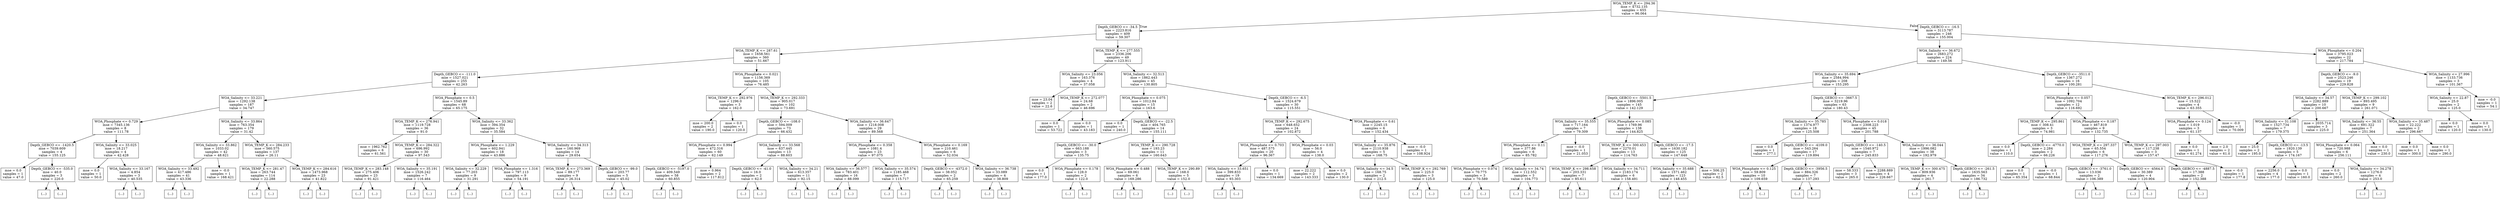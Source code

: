 digraph Tree {
node [shape=box] ;
0 [label="WOA_TEMP_K <= 294.36\nmse = 4732.135\nsamples = 655\nvalue = 96.064"] ;
1 [label="Depth_GEBCO <= -34.5\nmse = 2223.816\nsamples = 409\nvalue = 59.307"] ;
0 -> 1 [labeldistance=2.5, labelangle=45, headlabel="True"] ;
2 [label="WOA_TEMP_K <= 287.61\nmse = 1658.561\nsamples = 360\nvalue = 51.667"] ;
1 -> 2 ;
3 [label="Depth_GEBCO <= -111.0\nmse = 1527.021\nsamples = 255\nvalue = 42.263"] ;
2 -> 3 ;
4 [label="WOA_Salinity <= 33.221\nmse = 1292.138\nsamples = 187\nvalue = 34.747"] ;
3 -> 4 ;
5 [label="WOA_Phosphate <= 0.729\nmse = 7345.136\nsamples = 8\nvalue = 111.78"] ;
4 -> 5 ;
6 [label="Depth_GEBCO <= -1420.5\nmse = 7039.609\nsamples = 4\nvalue = 155.125"] ;
5 -> 6 ;
7 [label="mse = 0.0\nsamples = 1\nvalue = 47.0"] ;
6 -> 7 ;
8 [label="Depth_GEBCO <= -535.0\nmse = 40.0\nsamples = 3\nvalue = 220.0"] ;
6 -> 8 ;
9 [label="(...)"] ;
8 -> 9 ;
10 [label="(...)"] ;
8 -> 10 ;
11 [label="WOA_Salinity <= 33.025\nmse = 18.217\nsamples = 4\nvalue = 42.428"] ;
5 -> 11 ;
12 [label="mse = 0.0\nsamples = 1\nvalue = 50.0"] ;
11 -> 12 ;
13 [label="WOA_Salinity <= 33.167\nmse = 4.854\nsamples = 3\nvalue = 40.535"] ;
11 -> 13 ;
14 [label="(...)"] ;
13 -> 14 ;
15 [label="(...)"] ;
13 -> 15 ;
16 [label="WOA_Salinity <= 33.864\nmse = 763.354\nsamples = 179\nvalue = 31.42"] ;
4 -> 16 ;
17 [label="WOA_Salinity <= 33.862\nmse = 1033.02\nsamples = 42\nvalue = 48.621"] ;
16 -> 17 ;
18 [label="WOA_Salinity <= 33.492\nmse = 417.486\nsamples = 41\nvalue = 43.336"] ;
17 -> 18 ;
19 [label="(...)"] ;
18 -> 19 ;
34 [label="(...)"] ;
18 -> 34 ;
95 [label="mse = -0.0\nsamples = 1\nvalue = 168.421"] ;
17 -> 95 ;
96 [label="WOA_TEMP_K <= 284.233\nmse = 560.575\nsamples = 137\nvalue = 26.11"] ;
16 -> 96 ;
97 [label="WOA_TEMP_K <= 281.47\nmse = 263.744\nsamples = 114\nvalue = 22.288"] ;
96 -> 97 ;
98 [label="(...)"] ;
97 -> 98 ;
185 [label="(...)"] ;
97 -> 185 ;
254 [label="WOA_TEMP_K <= 284.616\nmse = 1473.968\nsamples = 23\nvalue = 41.822"] ;
96 -> 254 ;
255 [label="(...)"] ;
254 -> 255 ;
256 [label="(...)"] ;
254 -> 256 ;
291 [label="WOA_Phosphate <= 0.5\nmse = 1545.89\nsamples = 68\nvalue = 65.175"] ;
3 -> 291 ;
292 [label="WOA_TEMP_K <= 276.941\nmse = 1119.728\nsamples = 36\nvalue = 91.0"] ;
291 -> 292 ;
293 [label="mse = 1962.762\nsamples = 6\nvalue = 61.561"] ;
292 -> 293 ;
294 [label="WOA_TEMP_K <= 284.322\nmse = 696.992\nsamples = 30\nvalue = 97.543"] ;
292 -> 294 ;
295 [label="WOA_TEMP_K <= 283.148\nmse = 275.406\nsamples = 23\nvalue = 91.421"] ;
294 -> 295 ;
296 [label="(...)"] ;
295 -> 296 ;
321 [label="(...)"] ;
295 -> 321 ;
324 [label="WOA_Salinity <= 35.191\nmse = 1526.242\nsamples = 7\nvalue = 116.464"] ;
294 -> 324 ;
325 [label="(...)"] ;
324 -> 325 ;
336 [label="(...)"] ;
324 -> 336 ;
337 [label="WOA_Salinity <= 33.362\nmse = 394.354\nsamples = 32\nvalue = 35.584"] ;
291 -> 337 ;
338 [label="WOA_Phosphate <= 1.229\nmse = 602.941\nsamples = 18\nvalue = 43.886"] ;
337 -> 338 ;
339 [label="WOA_Salinity <= 32.229\nmse = 77.203\nsamples = 9\nvalue = 31.291"] ;
338 -> 339 ;
340 [label="(...)"] ;
339 -> 340 ;
341 [label="(...)"] ;
339 -> 341 ;
342 [label="WOA_Phosphate <= 1.316\nmse = 797.113\nsamples = 9\nvalue = 54.191"] ;
338 -> 342 ;
343 [label="(...)"] ;
342 -> 343 ;
344 [label="(...)"] ;
342 -> 344 ;
347 [label="WOA_Salinity <= 34.313\nmse = 160.969\nsamples = 14\nvalue = 29.654"] ;
337 -> 347 ;
348 [label="WOA_TEMP_K <= 273.369\nmse = 89.177\nsamples = 9\nvalue = 26.314"] ;
347 -> 348 ;
349 [label="(...)"] ;
348 -> 349 ;
360 [label="(...)"] ;
348 -> 360 ;
363 [label="Depth_GEBCO <= -99.0\nmse = 203.77\nsamples = 5\nvalue = 45.02"] ;
347 -> 363 ;
364 [label="(...)"] ;
363 -> 364 ;
367 [label="(...)"] ;
363 -> 367 ;
372 [label="WOA_Phosphate <= 0.021\nmse = 1156.369\nsamples = 105\nvalue = 76.485"] ;
2 -> 372 ;
373 [label="WOA_TEMP_K <= 292.976\nmse = 1296.0\nsamples = 3\nvalue = 162.0"] ;
372 -> 373 ;
374 [label="mse = 200.0\nsamples = 2\nvalue = 190.0"] ;
373 -> 374 ;
375 [label="mse = 0.0\nsamples = 1\nvalue = 120.0"] ;
373 -> 375 ;
376 [label="WOA_TEMP_K <= 292.333\nmse = 905.017\nsamples = 102\nvalue = 73.691"] ;
372 -> 376 ;
377 [label="Depth_GEBCO <= -108.0\nmse = 594.009\nsamples = 73\nvalue = 66.432"] ;
376 -> 377 ;
378 [label="WOA_Phosphate <= 0.994\nmse = 472.316\nsamples = 60\nvalue = 62.149"] ;
377 -> 378 ;
379 [label="Depth_GEBCO <= -5197.0\nmse = 409.549\nsamples = 58\nvalue = 60.855"] ;
378 -> 379 ;
380 [label="(...)"] ;
379 -> 380 ;
381 [label="(...)"] ;
379 -> 381 ;
478 [label="mse = 0.964\nsamples = 2\nvalue = 117.812"] ;
378 -> 478 ;
479 [label="WOA_Salinity <= 33.568\nmse = 637.445\nsamples = 13\nvalue = 88.603"] ;
377 -> 479 ;
480 [label="Depth_GEBCO <= -41.0\nmse = 16.0\nsamples = 2\nvalue = 62.0"] ;
479 -> 480 ;
481 [label="(...)"] ;
480 -> 481 ;
482 [label="(...)"] ;
480 -> 482 ;
483 [label="WOA_Salinity <= 34.21\nmse = 613.357\nsamples = 11\nvalue = 92.15"] ;
479 -> 483 ;
484 [label="(...)"] ;
483 -> 484 ;
489 [label="(...)"] ;
483 -> 489 ;
500 [label="WOA_Salinity <= 36.647\nmse = 1218.008\nsamples = 29\nvalue = 89.568"] ;
376 -> 500 ;
501 [label="WOA_Phosphate <= 0.358\nmse = 1081.4\nsamples = 23\nvalue = 97.075"] ;
500 -> 501 ;
502 [label="WOA_Salinity <= 36.577\nmse = 783.401\nsamples = 16\nvalue = 88.099"] ;
501 -> 502 ;
503 [label="(...)"] ;
502 -> 503 ;
522 [label="(...)"] ;
502 -> 522 ;
533 [label="WOA_Salinity <= 35.574\nmse = 1185.468\nsamples = 7\nvalue = 115.717"] ;
501 -> 533 ;
534 [label="(...)"] ;
533 -> 534 ;
541 [label="(...)"] ;
533 -> 541 ;
544 [label="WOA_Phosphate <= 0.169\nmse = 210.461\nsamples = 6\nvalue = 52.034"] ;
500 -> 544 ;
545 [label="Depth_GEBCO <= -4372.0\nmse = 38.052\nsamples = 2\nvalue = 65.259"] ;
544 -> 545 ;
546 [label="(...)"] ;
545 -> 546 ;
547 [label="(...)"] ;
545 -> 547 ;
548 [label="WOA_Salinity <= 36.738\nmse = 33.089\nsamples = 4\nvalue = 38.809"] ;
544 -> 548 ;
549 [label="(...)"] ;
548 -> 549 ;
550 [label="(...)"] ;
548 -> 550 ;
555 [label="WOA_TEMP_K <= 277.555\nmse = 2336.206\nsamples = 49\nvalue = 123.911"] ;
1 -> 555 ;
556 [label="WOA_Salinity <= 23.056\nmse = 163.376\nsamples = 4\nvalue = 37.058"] ;
555 -> 556 ;
557 [label="mse = 23.04\nsamples = 2\nvalue = 22.6"] ;
556 -> 557 ;
558 [label="WOA_TEMP_K <= 272.077\nmse = 24.68\nsamples = 2\nvalue = 46.696"] ;
556 -> 558 ;
559 [label="mse = 0.0\nsamples = 1\nvalue = 53.722"] ;
558 -> 559 ;
560 [label="mse = 0.0\nsamples = 1\nvalue = 43.183"] ;
558 -> 560 ;
561 [label="WOA_Salinity <= 32.513\nmse = 1862.443\nsamples = 45\nvalue = 130.805"] ;
555 -> 561 ;
562 [label="WOA_Phosphate <= 0.075\nmse = 1012.84\nsamples = 15\nvalue = 163.6"] ;
561 -> 562 ;
563 [label="mse = 0.0\nsamples = 1\nvalue = 240.0"] ;
562 -> 563 ;
564 [label="Depth_GEBCO <= -22.5\nmse = 404.765\nsamples = 14\nvalue = 155.111"] ;
562 -> 564 ;
565 [label="Depth_GEBCO <= -30.0\nmse = 663.188\nsamples = 3\nvalue = 135.75"] ;
564 -> 565 ;
566 [label="mse = 0.0\nsamples = 1\nvalue = 177.0"] ;
565 -> 566 ;
567 [label="WOA_Phosphate <= 0.178\nmse = 128.0\nsamples = 2\nvalue = 122.0"] ;
565 -> 567 ;
568 [label="(...)"] ;
567 -> 568 ;
569 [label="(...)"] ;
567 -> 569 ;
570 [label="WOA_TEMP_K <= 290.728\nmse = 193.23\nsamples = 11\nvalue = 160.643"] ;
564 -> 570 ;
571 [label="WOA_Phosphate <= 0.488\nmse = 69.061\nsamples = 6\nvalue = 169.286"] ;
570 -> 571 ;
572 [label="(...)"] ;
571 -> 572 ;
577 [label="(...)"] ;
571 -> 577 ;
580 [label="WOA_TEMP_K <= 290.89\nmse = 168.0\nsamples = 5\nvalue = 152.0"] ;
570 -> 580 ;
581 [label="(...)"] ;
580 -> 581 ;
584 [label="(...)"] ;
580 -> 584 ;
589 [label="Depth_GEBCO <= -6.5\nmse = 1524.679\nsamples = 30\nvalue = 115.551"] ;
561 -> 589 ;
590 [label="WOA_TEMP_K <= 292.675\nmse = 648.652\nsamples = 24\nvalue = 102.872"] ;
589 -> 590 ;
591 [label="WOA_Phosphate <= 0.703\nmse = 487.575\nsamples = 20\nvalue = 96.367"] ;
590 -> 591 ;
592 [label="WOA_Salinity <= 33.651\nmse = 399.833\nsamples = 19\nvalue = 93.303"] ;
591 -> 592 ;
593 [label="(...)"] ;
592 -> 593 ;
602 [label="(...)"] ;
592 -> 602 ;
625 [label="mse = 0.0\nsamples = 1\nvalue = 134.669"] ;
591 -> 625 ;
626 [label="WOA_Phosphate <= 0.03\nmse = 56.0\nsamples = 4\nvalue = 138.0"] ;
590 -> 626 ;
627 [label="mse = 22.222\nsamples = 2\nvalue = 143.333"] ;
626 -> 627 ;
628 [label="mse = 0.0\nsamples = 2\nvalue = 130.0"] ;
626 -> 628 ;
629 [label="WOA_Phosphate <= 0.61\nmse = 2245.15\nsamples = 6\nvalue = 152.434"] ;
589 -> 629 ;
630 [label="WOA_Salinity <= 35.876\nmse = 2110.938\nsamples = 5\nvalue = 168.75"] ;
629 -> 630 ;
631 [label="WOA_Salinity <= 34.5\nmse = 168.75\nsamples = 2\nvalue = 212.5"] ;
630 -> 631 ;
632 [label="(...)"] ;
631 -> 632 ;
633 [label="(...)"] ;
631 -> 633 ;
634 [label="WOA_TEMP_K <= 292.769\nmse = 225.0\nsamples = 3\nvalue = 125.0"] ;
630 -> 634 ;
635 [label="(...)"] ;
634 -> 635 ;
638 [label="(...)"] ;
634 -> 638 ;
639 [label="mse = -0.0\nsamples = 1\nvalue = 108.924"] ;
629 -> 639 ;
640 [label="Depth_GEBCO <= -16.5\nmse = 3113.787\nsamples = 246\nvalue = 155.004"] ;
0 -> 640 [labeldistance=2.5, labelangle=-45, headlabel="False"] ;
641 [label="WOA_Salinity <= 36.672\nmse = 2683.272\nsamples = 224\nvalue = 149.56"] ;
640 -> 641 ;
642 [label="WOA_Salinity <= 35.694\nmse = 2584.994\nsamples = 208\nvalue = 153.295"] ;
641 -> 642 ;
643 [label="Depth_GEBCO <= -5501.5\nmse = 1896.005\nsamples = 145\nvalue = 142.129"] ;
642 -> 643 ;
644 [label="WOA_Salinity <= 35.555\nmse = 717.164\nsamples = 7\nvalue = 79.309"] ;
643 -> 644 ;
645 [label="WOA_Phosphate <= 0.11\nmse = 377.86\nsamples = 6\nvalue = 85.782"] ;
644 -> 645 ;
646 [label="WOA_Phosphate <= 0.074\nmse = 70.775\nsamples = 3\nvalue = 70.589"] ;
645 -> 646 ;
647 [label="(...)"] ;
646 -> 647 ;
650 [label="(...)"] ;
646 -> 650 ;
651 [label="WOA_Salinity <= 34.74\nmse = 112.552\nsamples = 3\nvalue = 104.773"] ;
645 -> 651 ;
652 [label="(...)"] ;
651 -> 652 ;
655 [label="(...)"] ;
651 -> 655 ;
656 [label="mse = -0.0\nsamples = 1\nvalue = 21.053"] ;
644 -> 656 ;
657 [label="WOA_Phosphate <= 0.085\nmse = 1769.96\nsamples = 138\nvalue = 144.825"] ;
643 -> 657 ;
658 [label="WOA_TEMP_K <= 300.453\nmse = 2270.01\nsamples = 13\nvalue = 114.763"] ;
657 -> 658 ;
659 [label="WOA_TEMP_K <= 298.658\nmse = 203.331\nsamples = 7\nvalue = 85.611"] ;
658 -> 659 ;
660 [label="(...)"] ;
659 -> 660 ;
671 [label="(...)"] ;
659 -> 671 ;
672 [label="WOA_Salinity <= 34.711\nmse = 2183.174\nsamples = 6\nvalue = 158.491"] ;
658 -> 672 ;
673 [label="(...)"] ;
672 -> 673 ;
680 [label="(...)"] ;
672 -> 680 ;
683 [label="Depth_GEBCO <= -17.5\nmse = 1630.182\nsamples = 125\nvalue = 147.648"] ;
657 -> 683 ;
684 [label="WOA_Salinity <= 35.688\nmse = 1571.462\nsamples = 123\nvalue = 148.455"] ;
683 -> 684 ;
685 [label="(...)"] ;
684 -> 685 ;
878 [label="(...)"] ;
684 -> 878 ;
881 [label="mse = 506.25\nsamples = 2\nvalue = 62.5"] ;
683 -> 881 ;
882 [label="Depth_GEBCO <= -3667.5\nmse = 3219.96\nsamples = 63\nvalue = 180.43"] ;
642 -> 882 ;
883 [label="WOA_Salinity <= 35.785\nmse = 1374.977\nsamples = 18\nvalue = 125.508"] ;
882 -> 883 ;
884 [label="mse = 0.0\nsamples = 1\nvalue = 277.1"] ;
883 -> 884 ;
885 [label="Depth_GEBCO <= -4109.0\nmse = 543.264\nsamples = 17\nvalue = 119.894"] ;
883 -> 885 ;
886 [label="WOA_Phosphate <= 0.125\nmse = 59.809\nsamples = 10\nvalue = 109.659"] ;
885 -> 886 ;
887 [label="(...)"] ;
886 -> 887 ;
900 [label="(...)"] ;
886 -> 900 ;
903 [label="Depth_GEBCO <= -3956.5\nmse = 884.326\nsamples = 7\nvalue = 137.293"] ;
885 -> 903 ;
904 [label="(...)"] ;
903 -> 904 ;
907 [label="(...)"] ;
903 -> 907 ;
916 [label="WOA_Phosphate <= 0.018\nmse = 2308.223\nsamples = 45\nvalue = 201.788"] ;
882 -> 916 ;
917 [label="Depth_GEBCO <= -140.5\nmse = 1540.972\nsamples = 7\nvalue = 245.833"] ;
916 -> 917 ;
918 [label="mse = 58.333\nsamples = 3\nvalue = 265.0"] ;
917 -> 918 ;
919 [label="mse = 2288.889\nsamples = 4\nvalue = 226.667"] ;
917 -> 919 ;
920 [label="WOA_Salinity <= 36.044\nmse = 1996.082\nsamples = 38\nvalue = 192.979"] ;
916 -> 920 ;
921 [label="WOA_TEMP_K <= 300.475\nmse = 809.936\nsamples = 4\nvalue = 261.7"] ;
920 -> 921 ;
922 [label="(...)"] ;
921 -> 922 ;
925 [label="(...)"] ;
921 -> 925 ;
926 [label="Depth_GEBCO <= -261.5\nmse = 1635.563\nsamples = 34\nvalue = 186.732"] ;
920 -> 926 ;
927 [label="(...)"] ;
926 -> 927 ;
948 [label="(...)"] ;
926 -> 948 ;
973 [label="Depth_GEBCO <= -3511.0\nmse = 1367.272\nsamples = 16\nvalue = 100.281"] ;
641 -> 973 ;
974 [label="WOA_Phosphate <= 0.057\nmse = 1092.704\nsamples = 12\nvalue = 116.692"] ;
973 -> 974 ;
975 [label="WOA_TEMP_K <= 295.861\nmse = 308.41\nsamples = 3\nvalue = 74.981"] ;
974 -> 975 ;
976 [label="mse = 0.0\nsamples = 1\nvalue = 110.0"] ;
975 -> 976 ;
977 [label="Depth_GEBCO <= -4770.0\nmse = 2.284\nsamples = 2\nvalue = 66.226"] ;
975 -> 977 ;
978 [label="mse = 0.0\nsamples = 1\nvalue = 65.354"] ;
977 -> 978 ;
979 [label="mse = -0.0\nsamples = 1\nvalue = 68.844"] ;
977 -> 979 ;
980 [label="WOA_Phosphate <= 0.187\nmse = 467.819\nsamples = 9\nvalue = 132.735"] ;
974 -> 980 ;
981 [label="WOA_TEMP_K <= 297.337\nmse = 65.554\nsamples = 6\nvalue = 117.276"] ;
980 -> 981 ;
982 [label="Depth_GEBCO <= -3761.0\nmse = 13.036\nsamples = 2\nvalue = 106.389"] ;
981 -> 982 ;
983 [label="(...)"] ;
982 -> 983 ;
984 [label="(...)"] ;
982 -> 984 ;
985 [label="Depth_GEBCO <= -4564.0\nmse = 30.389\nsamples = 4\nvalue = 120.904"] ;
981 -> 985 ;
986 [label="(...)"] ;
985 -> 986 ;
987 [label="(...)"] ;
985 -> 987 ;
992 [label="WOA_TEMP_K <= 297.003\nmse = 117.238\nsamples = 3\nvalue = 157.47"] ;
980 -> 992 ;
993 [label="Depth_GEBCO <= -4887.5\nmse = 17.388\nsamples = 2\nvalue = 152.388"] ;
992 -> 993 ;
994 [label="(...)"] ;
993 -> 994 ;
995 [label="(...)"] ;
993 -> 995 ;
996 [label="mse = -0.0\nsamples = 1\nvalue = 177.8"] ;
992 -> 996 ;
997 [label="WOA_TEMP_K <= 296.012\nmse = 15.522\nsamples = 4\nvalue = 63.355"] ;
973 -> 997 ;
998 [label="WOA_Phosphate <= 0.124\nmse = 1.019\nsamples = 3\nvalue = 61.137"] ;
997 -> 998 ;
999 [label="mse = 0.0\nsamples = 1\nvalue = 61.274"] ;
998 -> 999 ;
1000 [label="mse = 2.0\nsamples = 2\nvalue = 61.0"] ;
998 -> 1000 ;
1001 [label="mse = -0.0\nsamples = 1\nvalue = 70.009"] ;
997 -> 1001 ;
1002 [label="WOA_Phosphate <= 0.204\nmse = 3795.023\nsamples = 22\nvalue = 217.784"] ;
640 -> 1002 ;
1003 [label="Depth_GEBCO <= -9.0\nmse = 2523.246\nsamples = 19\nvalue = 229.828"] ;
1002 -> 1003 ;
1004 [label="WOA_Salinity <= 34.57\nmse = 2282.889\nsamples = 10\nvalue = 200.667"] ;
1003 -> 1004 ;
1005 [label="WOA_Salinity <= 31.108\nmse = 1527.734\nsamples = 7\nvalue = 179.375"] ;
1004 -> 1005 ;
1006 [label="mse = 25.0\nsamples = 2\nvalue = 195.0"] ;
1005 -> 1006 ;
1007 [label="Depth_GEBCO <= -13.5\nmse = 1920.139\nsamples = 5\nvalue = 174.167"] ;
1005 -> 1007 ;
1008 [label="mse = 2256.0\nsamples = 4\nvalue = 177.0"] ;
1007 -> 1008 ;
1009 [label="mse = 0.0\nsamples = 1\nvalue = 160.0"] ;
1007 -> 1009 ;
1010 [label="mse = 2035.714\nsamples = 3\nvalue = 225.0"] ;
1004 -> 1010 ;
1011 [label="WOA_TEMP_K <= 299.102\nmse = 893.495\nsamples = 9\nvalue = 261.071"] ;
1003 -> 1011 ;
1012 [label="WOA_Salinity <= 36.55\nmse = 691.322\nsamples = 7\nvalue = 251.364"] ;
1011 -> 1012 ;
1013 [label="WOA_Phosphate <= 0.064\nmse = 720.988\nsamples = 6\nvalue = 256.111"] ;
1012 -> 1013 ;
1014 [label="mse = 0.0\nsamples = 2\nvalue = 260.0"] ;
1013 -> 1014 ;
1015 [label="WOA_Salinity <= 34.278\nmse = 1276.0\nsamples = 4\nvalue = 253.0"] ;
1013 -> 1015 ;
1016 [label="(...)"] ;
1015 -> 1016 ;
1017 [label="(...)"] ;
1015 -> 1017 ;
1018 [label="mse = 0.0\nsamples = 1\nvalue = 230.0"] ;
1012 -> 1018 ;
1019 [label="WOA_Salinity <= 35.487\nmse = 22.222\nsamples = 2\nvalue = 296.667"] ;
1011 -> 1019 ;
1020 [label="mse = 0.0\nsamples = 1\nvalue = 300.0"] ;
1019 -> 1020 ;
1021 [label="mse = 0.0\nsamples = 1\nvalue = 290.0"] ;
1019 -> 1021 ;
1022 [label="WOA_Salinity <= 27.996\nmse = 1133.736\nsamples = 3\nvalue = 101.367"] ;
1002 -> 1022 ;
1023 [label="WOA_Salinity <= 22.87\nmse = 25.0\nsamples = 2\nvalue = 125.0"] ;
1022 -> 1023 ;
1024 [label="mse = 0.0\nsamples = 1\nvalue = 120.0"] ;
1023 -> 1024 ;
1025 [label="mse = 0.0\nsamples = 1\nvalue = 130.0"] ;
1023 -> 1025 ;
1026 [label="mse = -0.0\nsamples = 1\nvalue = 54.1"] ;
1022 -> 1026 ;
}